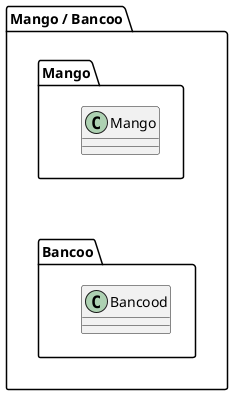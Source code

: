 @startuml mango
package "Mango / Bancoo" {
    package "Mango" {
        class Mango
    }
    package "Bancoo" {
        class Bancood
    }
    Mango -[hidden]-- Bancoo
}
@enduml